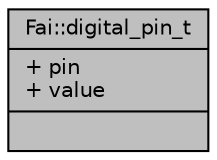 digraph "Fai::digital_pin_t"
{
  edge [fontname="Helvetica",fontsize="10",labelfontname="Helvetica",labelfontsize="10"];
  node [fontname="Helvetica",fontsize="10",shape=record];
  Node1 [label="{Fai::digital_pin_t\n|+ pin\l+ value\l|}",height=0.2,width=0.4,color="black", fillcolor="grey75", style="filled", fontcolor="black"];
}
